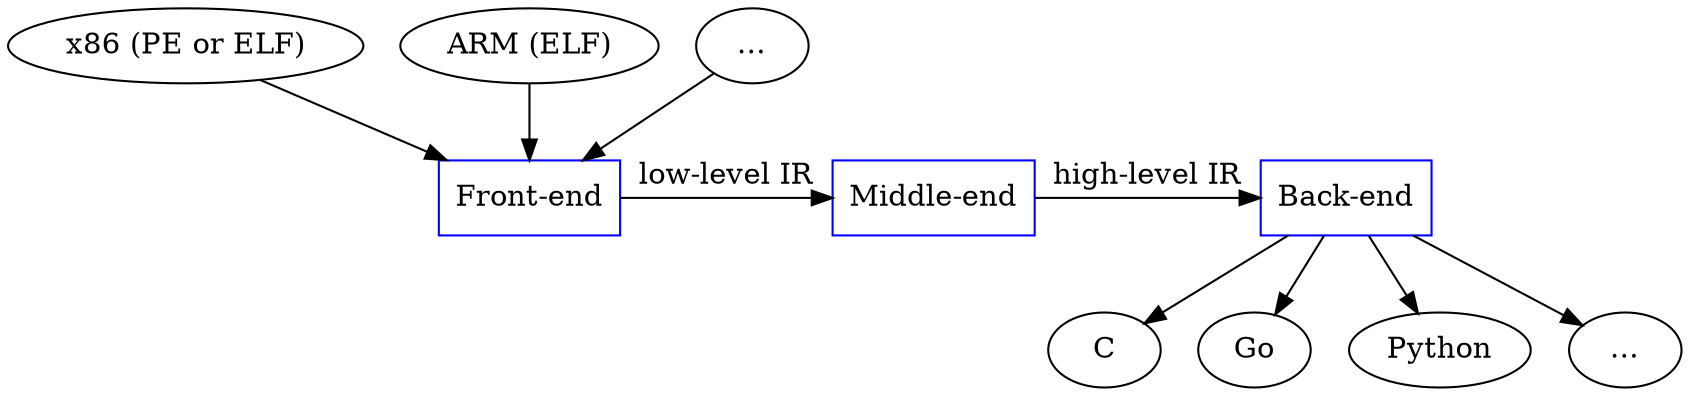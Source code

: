 digraph G {
	In1 [label="x86 (PE or ELF)"]
	In2 [label="ARM (ELF)"]
	In3 [label="…"]
	Front [label="Front-end" shape=box color=blue]
	Middle [label="Middle-end" shape=box color=blue]
	Back [label="Back-end" shape=box color=blue]
	Out1 [label="C"]
	Out2 [label="Go"]
	Out3 [label="Python"]
	Out4 [label="…"]

	In1 -> Front
	In2 -> Front
	In3 -> Front

	Front -> Middle [label="low-level IR"]
	Middle -> Back [label="high-level IR"]

	Back -> Out1
	Back -> Out2
	Back -> Out3
	Back -> Out4

	{rank=same; Front Middle Back}
}
